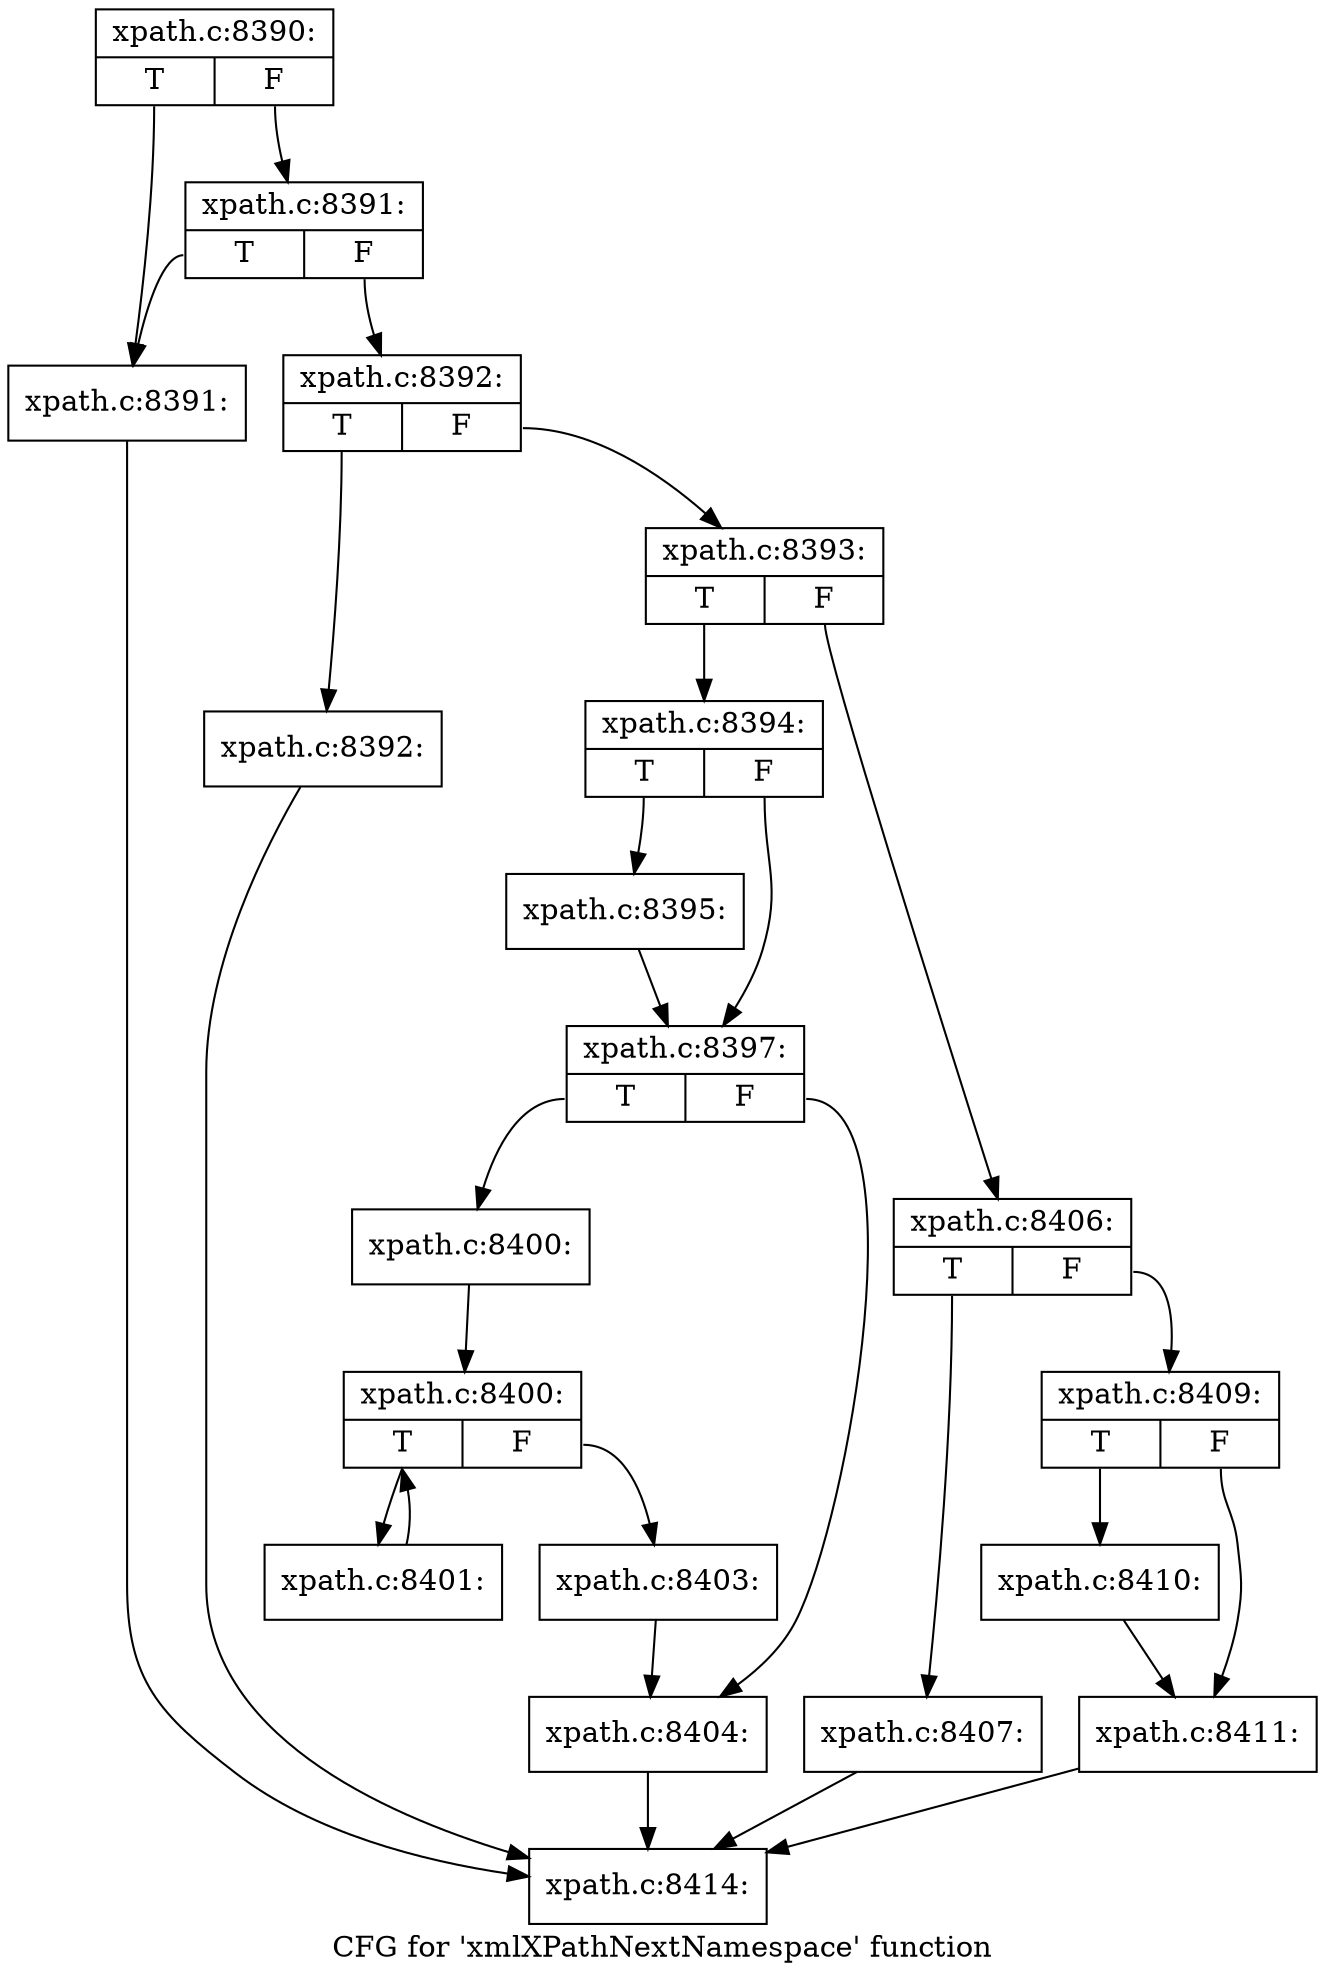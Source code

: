 digraph "CFG for 'xmlXPathNextNamespace' function" {
	label="CFG for 'xmlXPathNextNamespace' function";

	Node0x49f7360 [shape=record,label="{xpath.c:8390:|{<s0>T|<s1>F}}"];
	Node0x49f7360:s0 -> Node0x49fda90;
	Node0x49f7360:s1 -> Node0x49fd2f0;
	Node0x49fd2f0 [shape=record,label="{xpath.c:8391:|{<s0>T|<s1>F}}"];
	Node0x49fd2f0:s0 -> Node0x49fda90;
	Node0x49fd2f0:s1 -> Node0x49f70a0;
	Node0x49fda90 [shape=record,label="{xpath.c:8391:}"];
	Node0x49fda90 -> Node0x49f7650;
	Node0x49f70a0 [shape=record,label="{xpath.c:8392:|{<s0>T|<s1>F}}"];
	Node0x49f70a0:s0 -> Node0x4a02ce0;
	Node0x49f70a0:s1 -> Node0x4a02d30;
	Node0x4a02ce0 [shape=record,label="{xpath.c:8392:}"];
	Node0x4a02ce0 -> Node0x49f7650;
	Node0x4a02d30 [shape=record,label="{xpath.c:8393:|{<s0>T|<s1>F}}"];
	Node0x4a02d30:s0 -> Node0x4a03520;
	Node0x4a02d30:s1 -> Node0x4a03570;
	Node0x4a03520 [shape=record,label="{xpath.c:8394:|{<s0>T|<s1>F}}"];
	Node0x4a03520:s0 -> Node0x4a03930;
	Node0x4a03520:s1 -> Node0x4a03980;
	Node0x4a03930 [shape=record,label="{xpath.c:8395:}"];
	Node0x4a03930 -> Node0x4a03980;
	Node0x4a03980 [shape=record,label="{xpath.c:8397:|{<s0>T|<s1>F}}"];
	Node0x4a03980:s0 -> Node0x4a04c40;
	Node0x4a03980:s1 -> Node0x4a04f70;
	Node0x4a04c40 [shape=record,label="{xpath.c:8400:}"];
	Node0x4a04c40 -> Node0x4a05db0;
	Node0x4a05db0 [shape=record,label="{xpath.c:8400:|{<s0>T|<s1>F}}"];
	Node0x4a05db0:s0 -> Node0x4a067a0;
	Node0x4a05db0:s1 -> Node0x4a05f30;
	Node0x4a067a0 [shape=record,label="{xpath.c:8401:}"];
	Node0x4a067a0 -> Node0x4a05db0;
	Node0x4a05f30 [shape=record,label="{xpath.c:8403:}"];
	Node0x4a05f30 -> Node0x4a04f70;
	Node0x4a04f70 [shape=record,label="{xpath.c:8404:}"];
	Node0x4a04f70 -> Node0x49f7650;
	Node0x4a03570 [shape=record,label="{xpath.c:8406:|{<s0>T|<s1>F}}"];
	Node0x4a03570:s0 -> Node0x4a04d30;
	Node0x4a03570:s1 -> Node0x4a04520;
	Node0x4a04d30 [shape=record,label="{xpath.c:8407:}"];
	Node0x4a04d30 -> Node0x49f7650;
	Node0x4a04520 [shape=record,label="{xpath.c:8409:|{<s0>T|<s1>F}}"];
	Node0x4a04520:s0 -> Node0x4a07eb0;
	Node0x4a04520:s1 -> Node0x4a07f00;
	Node0x4a07eb0 [shape=record,label="{xpath.c:8410:}"];
	Node0x4a07eb0 -> Node0x4a07f00;
	Node0x4a07f00 [shape=record,label="{xpath.c:8411:}"];
	Node0x4a07f00 -> Node0x49f7650;
	Node0x49f7650 [shape=record,label="{xpath.c:8414:}"];
}
